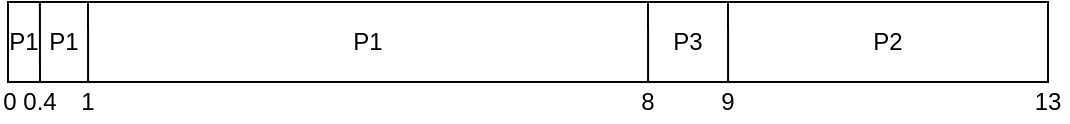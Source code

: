 <mxfile version="13.0.3" type="device"><diagram id="A75ieIw329DKgbx9CdtV" name="Page-1"><mxGraphModel dx="677" dy="391" grid="1" gridSize="10" guides="1" tooltips="1" connect="1" arrows="1" fold="1" page="1" pageScale="1" pageWidth="850" pageHeight="1100" math="0" shadow="0"><root><mxCell id="0"/><mxCell id="1" parent="0"/><mxCell id="toL08-YyaclzYXlzqNbW-4" value="" style="rounded=0;whiteSpace=wrap;html=1;" vertex="1" parent="1"><mxGeometry x="120" y="200" width="520" height="40" as="geometry"/></mxCell><mxCell id="toL08-YyaclzYXlzqNbW-5" value="0" style="text;html=1;strokeColor=none;fillColor=none;align=center;verticalAlign=middle;whiteSpace=wrap;rounded=0;" vertex="1" parent="1"><mxGeometry x="116" y="240" width="10" height="20" as="geometry"/></mxCell><mxCell id="toL08-YyaclzYXlzqNbW-6" value="0.4" style="text;html=1;strokeColor=none;fillColor=none;align=center;verticalAlign=middle;whiteSpace=wrap;rounded=0;" vertex="1" parent="1"><mxGeometry x="126" y="240" width="20" height="20" as="geometry"/></mxCell><mxCell id="toL08-YyaclzYXlzqNbW-7" value="" style="endArrow=none;html=1;exitX=0.037;exitY=-0.019;exitDx=0;exitDy=0;exitPerimeter=0;" edge="1" parent="1"><mxGeometry width="50" height="50" relative="1" as="geometry"><mxPoint x="135.95" y="200" as="sourcePoint"/><mxPoint x="136" y="240" as="targetPoint"/></mxGeometry></mxCell><mxCell id="toL08-YyaclzYXlzqNbW-8" value="P1" style="text;html=1;strokeColor=none;fillColor=none;align=center;verticalAlign=middle;whiteSpace=wrap;rounded=0;" vertex="1" parent="1"><mxGeometry x="123" y="210" width="10" height="20" as="geometry"/></mxCell><mxCell id="toL08-YyaclzYXlzqNbW-9" value="" style="endArrow=none;html=1;exitX=0.037;exitY=-0.019;exitDx=0;exitDy=0;exitPerimeter=0;" edge="1" parent="1"><mxGeometry width="50" height="50" relative="1" as="geometry"><mxPoint x="160" y="200" as="sourcePoint"/><mxPoint x="160.05" y="240" as="targetPoint"/></mxGeometry></mxCell><mxCell id="toL08-YyaclzYXlzqNbW-10" value="1" style="text;html=1;strokeColor=none;fillColor=none;align=center;verticalAlign=middle;whiteSpace=wrap;rounded=0;" vertex="1" parent="1"><mxGeometry x="150" y="240" width="20" height="20" as="geometry"/></mxCell><mxCell id="toL08-YyaclzYXlzqNbW-11" value="P1" style="text;html=1;strokeColor=none;fillColor=none;align=center;verticalAlign=middle;whiteSpace=wrap;rounded=0;" vertex="1" parent="1"><mxGeometry x="138" y="210" width="20" height="20" as="geometry"/></mxCell><mxCell id="toL08-YyaclzYXlzqNbW-12" value="" style="endArrow=none;html=1;exitX=0.037;exitY=-0.019;exitDx=0;exitDy=0;exitPerimeter=0;" edge="1" parent="1"><mxGeometry width="50" height="50" relative="1" as="geometry"><mxPoint x="440" y="200" as="sourcePoint"/><mxPoint x="440.05" y="240" as="targetPoint"/></mxGeometry></mxCell><mxCell id="toL08-YyaclzYXlzqNbW-13" value="P1" style="text;html=1;strokeColor=none;fillColor=none;align=center;verticalAlign=middle;whiteSpace=wrap;rounded=0;" vertex="1" parent="1"><mxGeometry x="290" y="210" width="20" height="20" as="geometry"/></mxCell><mxCell id="toL08-YyaclzYXlzqNbW-14" value="8" style="text;html=1;strokeColor=none;fillColor=none;align=center;verticalAlign=middle;whiteSpace=wrap;rounded=0;" vertex="1" parent="1"><mxGeometry x="430" y="240" width="20" height="20" as="geometry"/></mxCell><mxCell id="toL08-YyaclzYXlzqNbW-15" value="P3" style="text;html=1;strokeColor=none;fillColor=none;align=center;verticalAlign=middle;whiteSpace=wrap;rounded=0;" vertex="1" parent="1"><mxGeometry x="450" y="210" width="20" height="20" as="geometry"/></mxCell><mxCell id="toL08-YyaclzYXlzqNbW-16" value="" style="endArrow=none;html=1;exitX=0.037;exitY=-0.019;exitDx=0;exitDy=0;exitPerimeter=0;" edge="1" parent="1"><mxGeometry width="50" height="50" relative="1" as="geometry"><mxPoint x="480" y="200" as="sourcePoint"/><mxPoint x="480.05" y="240" as="targetPoint"/></mxGeometry></mxCell><mxCell id="toL08-YyaclzYXlzqNbW-17" value="P2" style="text;html=1;strokeColor=none;fillColor=none;align=center;verticalAlign=middle;whiteSpace=wrap;rounded=0;" vertex="1" parent="1"><mxGeometry x="550" y="210" width="20" height="20" as="geometry"/></mxCell><mxCell id="toL08-YyaclzYXlzqNbW-18" value="9" style="text;html=1;strokeColor=none;fillColor=none;align=center;verticalAlign=middle;whiteSpace=wrap;rounded=0;" vertex="1" parent="1"><mxGeometry x="470" y="240" width="20" height="20" as="geometry"/></mxCell><mxCell id="toL08-YyaclzYXlzqNbW-19" value="13" style="text;html=1;strokeColor=none;fillColor=none;align=center;verticalAlign=middle;whiteSpace=wrap;rounded=0;" vertex="1" parent="1"><mxGeometry x="630" y="240" width="20" height="20" as="geometry"/></mxCell></root></mxGraphModel></diagram></mxfile>